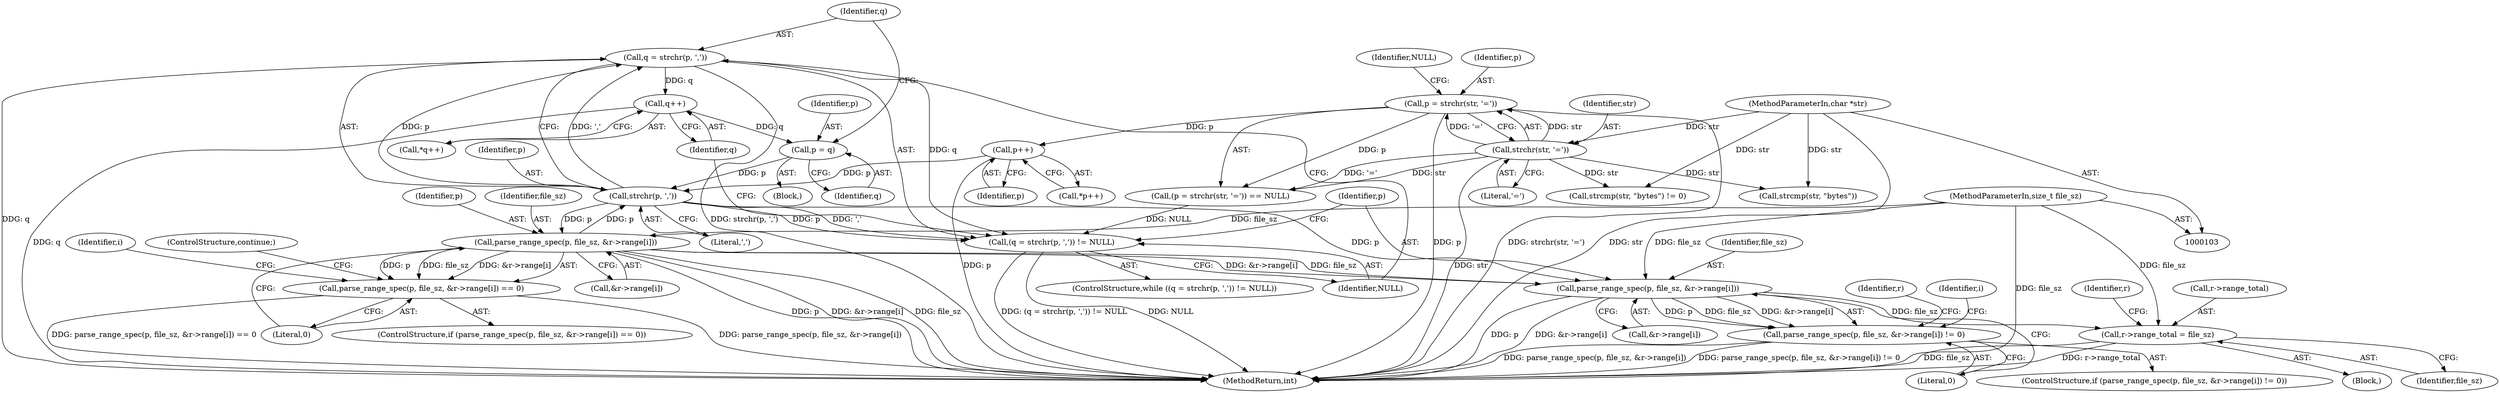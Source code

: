 digraph "0_src_142cfc82b932bc211218fbd7bdda8c7ce83f19df_0@API" {
"1000154" [label="(Call,q = strchr(p, ','))"];
"1000156" [label="(Call,strchr(p, ','))"];
"1000168" [label="(Call,parse_range_spec(p, file_sz, &r->range[i]))"];
"1000106" [label="(MethodParameterIn,size_t file_sz)"];
"1000188" [label="(Call,p = q)"];
"1000163" [label="(Call,q++)"];
"1000154" [label="(Call,q = strchr(p, ','))"];
"1000140" [label="(Call,p++)"];
"1000129" [label="(Call,p = strchr(str, '='))"];
"1000131" [label="(Call,strchr(str, '='))"];
"1000105" [label="(MethodParameterIn,char *str)"];
"1000153" [label="(Call,(q = strchr(p, ',')) != NULL)"];
"1000167" [label="(Call,parse_range_spec(p, file_sz, &r->range[i]) == 0)"];
"1000193" [label="(Call,parse_range_spec(p, file_sz, &r->range[i]))"];
"1000192" [label="(Call,parse_range_spec(p, file_sz, &r->range[i]) != 0)"];
"1000205" [label="(Call,r->range_total = file_sz)"];
"1000188" [label="(Call,p = q)"];
"1000154" [label="(Call,q = strchr(p, ','))"];
"1000145" [label="(Call,strcmp(str, \"bytes\"))"];
"1000166" [label="(ControlStructure,if (parse_range_spec(p, file_sz, &r->range[i]) == 0))"];
"1000206" [label="(Call,r->range_total)"];
"1000177" [label="(Literal,0)"];
"1000212" [label="(Identifier,r)"];
"1000162" [label="(Call,*q++)"];
"1000130" [label="(Identifier,p)"];
"1000190" [label="(Identifier,q)"];
"1000140" [label="(Call,p++)"];
"1000168" [label="(Call,parse_range_spec(p, file_sz, &r->range[i]))"];
"1000144" [label="(Call,strcmp(str, \"bytes\") != 0)"];
"1000155" [label="(Identifier,q)"];
"1000153" [label="(Call,(q = strchr(p, ',')) != NULL)"];
"1000202" [label="(Literal,0)"];
"1000107" [label="(Block,)"];
"1000163" [label="(Call,q++)"];
"1000105" [label="(MethodParameterIn,char *str)"];
"1000217" [label="(MethodReturn,int)"];
"1000171" [label="(Call,&r->range[i])"];
"1000158" [label="(Literal,',')"];
"1000189" [label="(Identifier,p)"];
"1000192" [label="(Call,parse_range_spec(p, file_sz, &r->range[i]) != 0)"];
"1000160" [label="(Block,)"];
"1000207" [label="(Identifier,r)"];
"1000196" [label="(Call,&r->range[i])"];
"1000128" [label="(Call,(p = strchr(str, '=')) == NULL)"];
"1000139" [label="(Call,*p++)"];
"1000169" [label="(Identifier,p)"];
"1000170" [label="(Identifier,file_sz)"];
"1000106" [label="(MethodParameterIn,size_t file_sz)"];
"1000194" [label="(Identifier,p)"];
"1000205" [label="(Call,r->range_total = file_sz)"];
"1000209" [label="(Identifier,file_sz)"];
"1000195" [label="(Identifier,file_sz)"];
"1000204" [label="(Identifier,i)"];
"1000159" [label="(Identifier,NULL)"];
"1000131" [label="(Call,strchr(str, '='))"];
"1000132" [label="(Identifier,str)"];
"1000157" [label="(Identifier,p)"];
"1000133" [label="(Literal,'=')"];
"1000167" [label="(Call,parse_range_spec(p, file_sz, &r->range[i]) == 0)"];
"1000178" [label="(ControlStructure,continue;)"];
"1000164" [label="(Identifier,q)"];
"1000180" [label="(Identifier,i)"];
"1000141" [label="(Identifier,p)"];
"1000152" [label="(ControlStructure,while ((q = strchr(p, ',')) != NULL))"];
"1000134" [label="(Identifier,NULL)"];
"1000156" [label="(Call,strchr(p, ','))"];
"1000191" [label="(ControlStructure,if (parse_range_spec(p, file_sz, &r->range[i]) != 0))"];
"1000129" [label="(Call,p = strchr(str, '='))"];
"1000193" [label="(Call,parse_range_spec(p, file_sz, &r->range[i]))"];
"1000154" -> "1000153"  [label="AST: "];
"1000154" -> "1000156"  [label="CFG: "];
"1000155" -> "1000154"  [label="AST: "];
"1000156" -> "1000154"  [label="AST: "];
"1000159" -> "1000154"  [label="CFG: "];
"1000154" -> "1000217"  [label="DDG: q"];
"1000154" -> "1000217"  [label="DDG: strchr(p, ',')"];
"1000154" -> "1000153"  [label="DDG: q"];
"1000156" -> "1000154"  [label="DDG: p"];
"1000156" -> "1000154"  [label="DDG: ','"];
"1000154" -> "1000163"  [label="DDG: q"];
"1000156" -> "1000158"  [label="CFG: "];
"1000157" -> "1000156"  [label="AST: "];
"1000158" -> "1000156"  [label="AST: "];
"1000156" -> "1000153"  [label="DDG: p"];
"1000156" -> "1000153"  [label="DDG: ','"];
"1000168" -> "1000156"  [label="DDG: p"];
"1000188" -> "1000156"  [label="DDG: p"];
"1000140" -> "1000156"  [label="DDG: p"];
"1000156" -> "1000168"  [label="DDG: p"];
"1000156" -> "1000193"  [label="DDG: p"];
"1000168" -> "1000167"  [label="AST: "];
"1000168" -> "1000171"  [label="CFG: "];
"1000169" -> "1000168"  [label="AST: "];
"1000170" -> "1000168"  [label="AST: "];
"1000171" -> "1000168"  [label="AST: "];
"1000177" -> "1000168"  [label="CFG: "];
"1000168" -> "1000217"  [label="DDG: p"];
"1000168" -> "1000217"  [label="DDG: &r->range[i]"];
"1000168" -> "1000217"  [label="DDG: file_sz"];
"1000168" -> "1000167"  [label="DDG: p"];
"1000168" -> "1000167"  [label="DDG: file_sz"];
"1000168" -> "1000167"  [label="DDG: &r->range[i]"];
"1000106" -> "1000168"  [label="DDG: file_sz"];
"1000168" -> "1000193"  [label="DDG: file_sz"];
"1000168" -> "1000193"  [label="DDG: &r->range[i]"];
"1000106" -> "1000103"  [label="AST: "];
"1000106" -> "1000217"  [label="DDG: file_sz"];
"1000106" -> "1000193"  [label="DDG: file_sz"];
"1000106" -> "1000205"  [label="DDG: file_sz"];
"1000188" -> "1000160"  [label="AST: "];
"1000188" -> "1000190"  [label="CFG: "];
"1000189" -> "1000188"  [label="AST: "];
"1000190" -> "1000188"  [label="AST: "];
"1000155" -> "1000188"  [label="CFG: "];
"1000163" -> "1000188"  [label="DDG: q"];
"1000163" -> "1000162"  [label="AST: "];
"1000163" -> "1000164"  [label="CFG: "];
"1000164" -> "1000163"  [label="AST: "];
"1000162" -> "1000163"  [label="CFG: "];
"1000163" -> "1000217"  [label="DDG: q"];
"1000140" -> "1000139"  [label="AST: "];
"1000140" -> "1000141"  [label="CFG: "];
"1000141" -> "1000140"  [label="AST: "];
"1000139" -> "1000140"  [label="CFG: "];
"1000140" -> "1000217"  [label="DDG: p"];
"1000129" -> "1000140"  [label="DDG: p"];
"1000129" -> "1000128"  [label="AST: "];
"1000129" -> "1000131"  [label="CFG: "];
"1000130" -> "1000129"  [label="AST: "];
"1000131" -> "1000129"  [label="AST: "];
"1000134" -> "1000129"  [label="CFG: "];
"1000129" -> "1000217"  [label="DDG: p"];
"1000129" -> "1000217"  [label="DDG: strchr(str, '=')"];
"1000129" -> "1000128"  [label="DDG: p"];
"1000131" -> "1000129"  [label="DDG: str"];
"1000131" -> "1000129"  [label="DDG: '='"];
"1000131" -> "1000133"  [label="CFG: "];
"1000132" -> "1000131"  [label="AST: "];
"1000133" -> "1000131"  [label="AST: "];
"1000131" -> "1000217"  [label="DDG: str"];
"1000131" -> "1000128"  [label="DDG: str"];
"1000131" -> "1000128"  [label="DDG: '='"];
"1000105" -> "1000131"  [label="DDG: str"];
"1000131" -> "1000144"  [label="DDG: str"];
"1000131" -> "1000145"  [label="DDG: str"];
"1000105" -> "1000103"  [label="AST: "];
"1000105" -> "1000217"  [label="DDG: str"];
"1000105" -> "1000144"  [label="DDG: str"];
"1000105" -> "1000145"  [label="DDG: str"];
"1000153" -> "1000152"  [label="AST: "];
"1000153" -> "1000159"  [label="CFG: "];
"1000159" -> "1000153"  [label="AST: "];
"1000164" -> "1000153"  [label="CFG: "];
"1000194" -> "1000153"  [label="CFG: "];
"1000153" -> "1000217"  [label="DDG: (q = strchr(p, ',')) != NULL"];
"1000153" -> "1000217"  [label="DDG: NULL"];
"1000128" -> "1000153"  [label="DDG: NULL"];
"1000167" -> "1000166"  [label="AST: "];
"1000167" -> "1000177"  [label="CFG: "];
"1000177" -> "1000167"  [label="AST: "];
"1000178" -> "1000167"  [label="CFG: "];
"1000180" -> "1000167"  [label="CFG: "];
"1000167" -> "1000217"  [label="DDG: parse_range_spec(p, file_sz, &r->range[i])"];
"1000167" -> "1000217"  [label="DDG: parse_range_spec(p, file_sz, &r->range[i]) == 0"];
"1000193" -> "1000192"  [label="AST: "];
"1000193" -> "1000196"  [label="CFG: "];
"1000194" -> "1000193"  [label="AST: "];
"1000195" -> "1000193"  [label="AST: "];
"1000196" -> "1000193"  [label="AST: "];
"1000202" -> "1000193"  [label="CFG: "];
"1000193" -> "1000217"  [label="DDG: p"];
"1000193" -> "1000217"  [label="DDG: &r->range[i]"];
"1000193" -> "1000192"  [label="DDG: p"];
"1000193" -> "1000192"  [label="DDG: file_sz"];
"1000193" -> "1000192"  [label="DDG: &r->range[i]"];
"1000193" -> "1000205"  [label="DDG: file_sz"];
"1000192" -> "1000191"  [label="AST: "];
"1000192" -> "1000202"  [label="CFG: "];
"1000202" -> "1000192"  [label="AST: "];
"1000204" -> "1000192"  [label="CFG: "];
"1000207" -> "1000192"  [label="CFG: "];
"1000192" -> "1000217"  [label="DDG: parse_range_spec(p, file_sz, &r->range[i])"];
"1000192" -> "1000217"  [label="DDG: parse_range_spec(p, file_sz, &r->range[i]) != 0"];
"1000205" -> "1000107"  [label="AST: "];
"1000205" -> "1000209"  [label="CFG: "];
"1000206" -> "1000205"  [label="AST: "];
"1000209" -> "1000205"  [label="AST: "];
"1000212" -> "1000205"  [label="CFG: "];
"1000205" -> "1000217"  [label="DDG: file_sz"];
"1000205" -> "1000217"  [label="DDG: r->range_total"];
}
